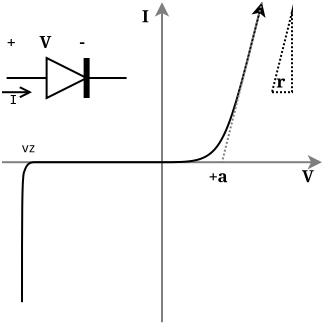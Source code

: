<?xml version="1.0" encoding="UTF-8"?>
<dia:diagram xmlns:dia="http://www.lysator.liu.se/~alla/dia/">
  <dia:layer name="Fundo" visible="true" active="true">
    <dia:object type="Standard - Line" version="0" id="O0">
      <dia:attribute name="obj_pos">
        <dia:point val="17,19"/>
      </dia:attribute>
      <dia:attribute name="obj_bb">
        <dia:rectangle val="16.638,2.888;17.362,19.05"/>
      </dia:attribute>
      <dia:attribute name="conn_endpoints">
        <dia:point val="17,19"/>
        <dia:point val="17,3"/>
      </dia:attribute>
      <dia:attribute name="numcp">
        <dia:int val="1"/>
      </dia:attribute>
      <dia:attribute name="line_color">
        <dia:color val="#7f7f7f"/>
      </dia:attribute>
      <dia:attribute name="end_arrow">
        <dia:enum val="22"/>
      </dia:attribute>
      <dia:attribute name="end_arrow_length">
        <dia:real val="0.5"/>
      </dia:attribute>
      <dia:attribute name="end_arrow_width">
        <dia:real val="0.5"/>
      </dia:attribute>
    </dia:object>
    <dia:object type="Standard - Line" version="0" id="O1">
      <dia:attribute name="obj_pos">
        <dia:point val="9,11"/>
      </dia:attribute>
      <dia:attribute name="obj_bb">
        <dia:rectangle val="8.95,10.638;25.112,11.362"/>
      </dia:attribute>
      <dia:attribute name="conn_endpoints">
        <dia:point val="9,11"/>
        <dia:point val="25,11"/>
      </dia:attribute>
      <dia:attribute name="numcp">
        <dia:int val="1"/>
      </dia:attribute>
      <dia:attribute name="line_color">
        <dia:color val="#7f7f7f"/>
      </dia:attribute>
      <dia:attribute name="end_arrow">
        <dia:enum val="22"/>
      </dia:attribute>
      <dia:attribute name="end_arrow_length">
        <dia:real val="0.5"/>
      </dia:attribute>
      <dia:attribute name="end_arrow_width">
        <dia:real val="0.5"/>
      </dia:attribute>
    </dia:object>
    <dia:object type="Standard - BezierLine" version="0" id="O2">
      <dia:attribute name="obj_pos">
        <dia:point val="10,18"/>
      </dia:attribute>
      <dia:attribute name="obj_bb">
        <dia:rectangle val="9.95,3;22.175,18.05"/>
      </dia:attribute>
      <dia:attribute name="bez_points">
        <dia:point val="10,18"/>
        <dia:point val="10,13.6"/>
        <dia:point val="10,11.8"/>
        <dia:point val="10.1,11.5"/>
        <dia:point val="10.2,11.2"/>
        <dia:point val="10.3,11"/>
        <dia:point val="10.6,11"/>
        <dia:point val="10.9,11"/>
        <dia:point val="14,11"/>
        <dia:point val="17,11"/>
        <dia:point val="20,11"/>
        <dia:point val="20,11"/>
        <dia:point val="22,3"/>
      </dia:attribute>
      <dia:attribute name="corner_types">
        <dia:enum val="0"/>
        <dia:enum val="0"/>
        <dia:enum val="0"/>
        <dia:enum val="0"/>
        <dia:enum val="0"/>
      </dia:attribute>
      <dia:attribute name="end_arrow">
        <dia:enum val="22"/>
      </dia:attribute>
      <dia:attribute name="end_arrow_length">
        <dia:real val="0.5"/>
      </dia:attribute>
      <dia:attribute name="end_arrow_width">
        <dia:real val="0.5"/>
      </dia:attribute>
      <dia:connections>
        <dia:connection handle="9" to="O0" connection="0"/>
      </dia:connections>
    </dia:object>
    <dia:object type="Standard - Text" version="1" id="O3">
      <dia:attribute name="obj_pos">
        <dia:point val="24,12"/>
      </dia:attribute>
      <dia:attribute name="obj_bb">
        <dia:rectangle val="24,11.205;24.675,12.2"/>
      </dia:attribute>
      <dia:attribute name="text">
        <dia:composite type="text">
          <dia:attribute name="string">
            <dia:string>#V#</dia:string>
          </dia:attribute>
          <dia:attribute name="font">
            <dia:font family="serif" style="80" name="Times-Bold"/>
          </dia:attribute>
          <dia:attribute name="height">
            <dia:real val="1.058"/>
          </dia:attribute>
          <dia:attribute name="pos">
            <dia:point val="24,12"/>
          </dia:attribute>
          <dia:attribute name="color">
            <dia:color val="#000000"/>
          </dia:attribute>
          <dia:attribute name="alignment">
            <dia:enum val="0"/>
          </dia:attribute>
        </dia:composite>
      </dia:attribute>
      <dia:attribute name="valign">
        <dia:enum val="3"/>
      </dia:attribute>
    </dia:object>
    <dia:object type="Standard - Text" version="1" id="O4">
      <dia:attribute name="obj_pos">
        <dia:point val="16,4"/>
      </dia:attribute>
      <dia:attribute name="obj_bb">
        <dia:rectangle val="16,3.205;16.395,4.2"/>
      </dia:attribute>
      <dia:attribute name="text">
        <dia:composite type="text">
          <dia:attribute name="string">
            <dia:string>#I#</dia:string>
          </dia:attribute>
          <dia:attribute name="font">
            <dia:font family="serif" style="80" name="Times-Bold"/>
          </dia:attribute>
          <dia:attribute name="height">
            <dia:real val="1.058"/>
          </dia:attribute>
          <dia:attribute name="pos">
            <dia:point val="16,4"/>
          </dia:attribute>
          <dia:attribute name="color">
            <dia:color val="#000000"/>
          </dia:attribute>
          <dia:attribute name="alignment">
            <dia:enum val="0"/>
          </dia:attribute>
        </dia:composite>
      </dia:attribute>
      <dia:attribute name="valign">
        <dia:enum val="3"/>
      </dia:attribute>
    </dia:object>
    <dia:object type="Standard - Line" version="0" id="O5">
      <dia:attribute name="obj_pos">
        <dia:point val="22,3"/>
      </dia:attribute>
      <dia:attribute name="obj_bb">
        <dia:rectangle val="19.939,2.939;22.061,11.061"/>
      </dia:attribute>
      <dia:attribute name="conn_endpoints">
        <dia:point val="22,3"/>
        <dia:point val="20,11"/>
      </dia:attribute>
      <dia:attribute name="numcp">
        <dia:int val="1"/>
      </dia:attribute>
      <dia:attribute name="line_color">
        <dia:color val="#7f7f7f"/>
      </dia:attribute>
      <dia:attribute name="line_style">
        <dia:enum val="4"/>
      </dia:attribute>
    </dia:object>
    <dia:object type="Standard - Polygon" version="0" id="O6">
      <dia:attribute name="obj_pos">
        <dia:point val="22.5,7.5"/>
      </dia:attribute>
      <dia:attribute name="obj_bb">
        <dia:rectangle val="22.436,3.094;23.55,7.55"/>
      </dia:attribute>
      <dia:attribute name="poly_points">
        <dia:point val="22.5,7.5"/>
        <dia:point val="23.5,7.5"/>
        <dia:point val="23.5,3.5"/>
      </dia:attribute>
      <dia:attribute name="line_width">
        <dia:real val="0.1"/>
      </dia:attribute>
      <dia:attribute name="show_background">
        <dia:boolean val="false"/>
      </dia:attribute>
      <dia:attribute name="line_style">
        <dia:enum val="4"/>
      </dia:attribute>
    </dia:object>
    <dia:object type="Standard - Text" version="1" id="O7">
      <dia:attribute name="obj_pos">
        <dia:point val="19.326,12"/>
      </dia:attribute>
      <dia:attribute name="obj_bb">
        <dia:rectangle val="19.326,11.205;20.583,12.2"/>
      </dia:attribute>
      <dia:attribute name="text">
        <dia:composite type="text">
          <dia:attribute name="string">
            <dia:string>#+a#</dia:string>
          </dia:attribute>
          <dia:attribute name="font">
            <dia:font family="serif" style="80" name="Times-Bold"/>
          </dia:attribute>
          <dia:attribute name="height">
            <dia:real val="1.058"/>
          </dia:attribute>
          <dia:attribute name="pos">
            <dia:point val="19.326,12"/>
          </dia:attribute>
          <dia:attribute name="color">
            <dia:color val="#000000"/>
          </dia:attribute>
          <dia:attribute name="alignment">
            <dia:enum val="0"/>
          </dia:attribute>
        </dia:composite>
      </dia:attribute>
      <dia:attribute name="valign">
        <dia:enum val="3"/>
      </dia:attribute>
    </dia:object>
    <dia:object type="Standard - Text" version="1" id="O8">
      <dia:attribute name="obj_pos">
        <dia:point val="22.72,7.263"/>
      </dia:attribute>
      <dia:attribute name="obj_bb">
        <dia:rectangle val="22.72,6.468;23.165,7.463"/>
      </dia:attribute>
      <dia:attribute name="text">
        <dia:composite type="text">
          <dia:attribute name="string">
            <dia:string>#r#</dia:string>
          </dia:attribute>
          <dia:attribute name="font">
            <dia:font family="serif" style="80" name="Times-Bold"/>
          </dia:attribute>
          <dia:attribute name="height">
            <dia:real val="1.058"/>
          </dia:attribute>
          <dia:attribute name="pos">
            <dia:point val="22.72,7.263"/>
          </dia:attribute>
          <dia:attribute name="color">
            <dia:color val="#000000"/>
          </dia:attribute>
          <dia:attribute name="alignment">
            <dia:enum val="0"/>
          </dia:attribute>
        </dia:composite>
      </dia:attribute>
      <dia:attribute name="valign">
        <dia:enum val="3"/>
      </dia:attribute>
    </dia:object>
    <dia:object type="Standard - Text" version="1" id="O9">
      <dia:attribute name="obj_pos">
        <dia:point val="10,10.5"/>
      </dia:attribute>
      <dia:attribute name="obj_bb">
        <dia:rectangle val="10,9.905;10.715,10.652"/>
      </dia:attribute>
      <dia:attribute name="text">
        <dia:composite type="text">
          <dia:attribute name="string">
            <dia:string>#vz#</dia:string>
          </dia:attribute>
          <dia:attribute name="font">
            <dia:font family="sans" style="0" name="Helvetica"/>
          </dia:attribute>
          <dia:attribute name="height">
            <dia:real val="0.8"/>
          </dia:attribute>
          <dia:attribute name="pos">
            <dia:point val="10,10.5"/>
          </dia:attribute>
          <dia:attribute name="color">
            <dia:color val="#000000"/>
          </dia:attribute>
          <dia:attribute name="alignment">
            <dia:enum val="0"/>
          </dia:attribute>
        </dia:composite>
      </dia:attribute>
      <dia:attribute name="valign">
        <dia:enum val="3"/>
      </dia:attribute>
    </dia:object>
    <dia:group>
      <dia:group>
        <dia:object type="Standard - Line" version="0" id="O10">
          <dia:attribute name="obj_pos">
            <dia:point val="9,7.5"/>
          </dia:attribute>
          <dia:attribute name="obj_bb">
            <dia:rectangle val="8.95,7.169;10.612,7.831"/>
          </dia:attribute>
          <dia:attribute name="conn_endpoints">
            <dia:point val="9,7.5"/>
            <dia:point val="10.5,7.5"/>
          </dia:attribute>
          <dia:attribute name="numcp">
            <dia:int val="1"/>
          </dia:attribute>
          <dia:attribute name="end_arrow">
            <dia:enum val="1"/>
          </dia:attribute>
          <dia:attribute name="end_arrow_length">
            <dia:real val="0.5"/>
          </dia:attribute>
          <dia:attribute name="end_arrow_width">
            <dia:real val="0.5"/>
          </dia:attribute>
        </dia:object>
        <dia:object type="Standard - Text" version="1" id="O11">
          <dia:attribute name="obj_pos">
            <dia:point val="9.378,8.093"/>
          </dia:attribute>
          <dia:attribute name="obj_bb">
            <dia:rectangle val="9.378,7.498;9.763,8.246"/>
          </dia:attribute>
          <dia:attribute name="text">
            <dia:composite type="text">
              <dia:attribute name="string">
                <dia:string>#I#</dia:string>
              </dia:attribute>
              <dia:attribute name="font">
                <dia:font family="monospace" style="0" name="Courier"/>
              </dia:attribute>
              <dia:attribute name="height">
                <dia:real val="0.8"/>
              </dia:attribute>
              <dia:attribute name="pos">
                <dia:point val="9.378,8.093"/>
              </dia:attribute>
              <dia:attribute name="color">
                <dia:color val="#000000"/>
              </dia:attribute>
              <dia:attribute name="alignment">
                <dia:enum val="0"/>
              </dia:attribute>
            </dia:composite>
          </dia:attribute>
          <dia:attribute name="valign">
            <dia:enum val="3"/>
          </dia:attribute>
        </dia:object>
      </dia:group>
      <dia:object type="Standard - Text" version="1" id="O12">
        <dia:attribute name="obj_pos">
          <dia:point val="9.231,5.29"/>
        </dia:attribute>
        <dia:attribute name="obj_bb">
          <dia:rectangle val="9.231,4.495;14.786,5.49"/>
        </dia:attribute>
        <dia:attribute name="text">
          <dia:composite type="text">
            <dia:attribute name="string">
              <dia:string>#+      V       -#</dia:string>
            </dia:attribute>
            <dia:attribute name="font">
              <dia:font family="serif" style="80" name="Times-Bold"/>
            </dia:attribute>
            <dia:attribute name="height">
              <dia:real val="1.058"/>
            </dia:attribute>
            <dia:attribute name="pos">
              <dia:point val="9.231,5.29"/>
            </dia:attribute>
            <dia:attribute name="color">
              <dia:color val="#000000"/>
            </dia:attribute>
            <dia:attribute name="alignment">
              <dia:enum val="0"/>
            </dia:attribute>
          </dia:composite>
        </dia:attribute>
        <dia:attribute name="valign">
          <dia:enum val="3"/>
        </dia:attribute>
      </dia:object>
      <dia:group>
        <dia:object type="Standard - Line" version="0" id="O13">
          <dia:attribute name="obj_pos">
            <dia:point val="10.231,6.79"/>
          </dia:attribute>
          <dia:attribute name="obj_bb">
            <dia:rectangle val="10.181,6.74;11.281,6.84"/>
          </dia:attribute>
          <dia:attribute name="conn_endpoints">
            <dia:point val="10.231,6.79"/>
            <dia:point val="11.231,6.79"/>
          </dia:attribute>
          <dia:attribute name="numcp">
            <dia:int val="1"/>
          </dia:attribute>
          <dia:connections>
            <dia:connection handle="1" to="O14" connection="5"/>
          </dia:connections>
        </dia:object>
        <dia:object type="Standard - Polygon" version="0" id="O14">
          <dia:attribute name="obj_pos">
            <dia:point val="11.231,5.79"/>
          </dia:attribute>
          <dia:attribute name="obj_bb">
            <dia:rectangle val="11.181,5.709;13.343,7.871"/>
          </dia:attribute>
          <dia:attribute name="poly_points">
            <dia:point val="11.231,5.79"/>
            <dia:point val="13.231,6.79"/>
            <dia:point val="11.231,7.79"/>
          </dia:attribute>
          <dia:attribute name="line_width">
            <dia:real val="0.1"/>
          </dia:attribute>
          <dia:attribute name="show_background">
            <dia:boolean val="true"/>
          </dia:attribute>
        </dia:object>
        <dia:object type="Standard - Line" version="0" id="O15">
          <dia:attribute name="obj_pos">
            <dia:point val="13.231,5.79"/>
          </dia:attribute>
          <dia:attribute name="obj_bb">
            <dia:rectangle val="13.081,5.64;13.381,6.94"/>
          </dia:attribute>
          <dia:attribute name="conn_endpoints">
            <dia:point val="13.231,5.79"/>
            <dia:point val="13.231,6.79"/>
          </dia:attribute>
          <dia:attribute name="numcp">
            <dia:int val="1"/>
          </dia:attribute>
          <dia:attribute name="line_width">
            <dia:real val="0.3"/>
          </dia:attribute>
          <dia:connections>
            <dia:connection handle="1" to="O14" connection="2"/>
          </dia:connections>
        </dia:object>
        <dia:object type="Standard - Line" version="0" id="O16">
          <dia:attribute name="obj_pos">
            <dia:point val="13.231,6.79"/>
          </dia:attribute>
          <dia:attribute name="obj_bb">
            <dia:rectangle val="13.081,6.64;13.381,7.94"/>
          </dia:attribute>
          <dia:attribute name="conn_endpoints">
            <dia:point val="13.231,6.79"/>
            <dia:point val="13.231,7.79"/>
          </dia:attribute>
          <dia:attribute name="numcp">
            <dia:int val="1"/>
          </dia:attribute>
          <dia:attribute name="line_width">
            <dia:real val="0.3"/>
          </dia:attribute>
          <dia:connections>
            <dia:connection handle="0" to="O14" connection="2"/>
          </dia:connections>
        </dia:object>
        <dia:object type="Standard - Line" version="0" id="O17">
          <dia:attribute name="obj_pos">
            <dia:point val="14.231,6.79"/>
          </dia:attribute>
          <dia:attribute name="obj_bb">
            <dia:rectangle val="13.181,6.74;14.281,6.84"/>
          </dia:attribute>
          <dia:attribute name="conn_endpoints">
            <dia:point val="14.231,6.79"/>
            <dia:point val="13.231,6.79"/>
          </dia:attribute>
          <dia:attribute name="numcp">
            <dia:int val="1"/>
          </dia:attribute>
          <dia:connections>
            <dia:connection handle="1" to="O14" connection="2"/>
          </dia:connections>
        </dia:object>
        <dia:object type="Standard - Line" version="0" id="O18">
          <dia:attribute name="obj_pos">
            <dia:point val="9.231,6.79"/>
          </dia:attribute>
          <dia:attribute name="obj_bb">
            <dia:rectangle val="9.181,6.74;10.781,6.84"/>
          </dia:attribute>
          <dia:attribute name="conn_endpoints">
            <dia:point val="9.231,6.79"/>
            <dia:point val="10.731,6.79"/>
          </dia:attribute>
          <dia:attribute name="numcp">
            <dia:int val="1"/>
          </dia:attribute>
          <dia:connections>
            <dia:connection handle="1" to="O13" connection="0"/>
          </dia:connections>
        </dia:object>
        <dia:object type="Standard - Line" version="0" id="O19">
          <dia:attribute name="obj_pos">
            <dia:point val="13.731,6.79"/>
          </dia:attribute>
          <dia:attribute name="obj_bb">
            <dia:rectangle val="13.681,6.74;15.281,6.84"/>
          </dia:attribute>
          <dia:attribute name="conn_endpoints">
            <dia:point val="13.731,6.79"/>
            <dia:point val="15.231,6.79"/>
          </dia:attribute>
          <dia:attribute name="numcp">
            <dia:int val="1"/>
          </dia:attribute>
          <dia:connections>
            <dia:connection handle="0" to="O17" connection="0"/>
          </dia:connections>
        </dia:object>
      </dia:group>
    </dia:group>
  </dia:layer>
</dia:diagram>
